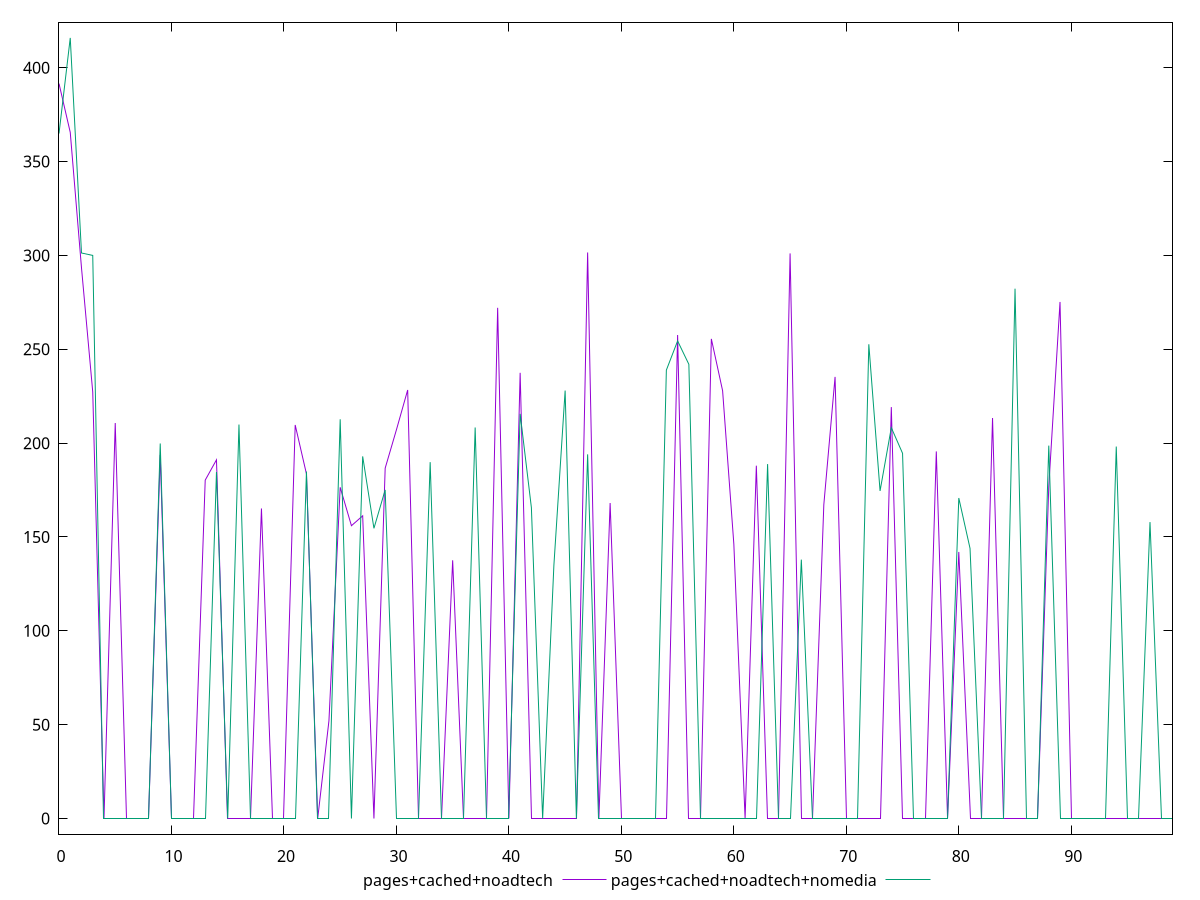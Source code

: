 reset

$pagesCachedNoadtech <<EOF
0 391.564
1 365.578
2 293.37000036239624
3 227.27400016784668
4 0
5 210.7209997177124
6 0
7 0
8 0
9 193.71399974822998
10 0
11 0
12 0
13 180.28900003433228
14 191.09200048446655
15 0
16 0
17 0
18 165.1859998703003
19 0
20 0
21 209.67300033569336
22 183.6050000190735
23 0
24 52.07099962234497
25 176.46799993515015
26 156.003999710083
27 161.27899980545044
28 0
29 186.66600036621094
30 207.1100001335144
31 228.31800031661987
32 0
33 0
34 0
35 137.56399965286255
36 0
37 0
38 0
39 272.10200023651123
40 0
41 237.4630002975464
42 0
43 0
44 0
45 0
46 0
47 301.576
48 0
49 168.106999874115
50 0
51 0
52 0
53 0
54 0
55 257.62099981307983
56 0
57 0
58 255.53899955749512
59 227.92300033569336
60 146.16099977493286
61 0
62 188
63 0
64 0
65 301.082
66 0
67 0
68 167.22699975967407
69 235.2970004081726
70 0
71 0
72 0
73 0
74 219.2039999961853
75 0
76 0
77 0
78 195.5829997062683
79 0
80 142.02399969100952
81 0
82 0
83 213.39000034332275
84 0
85 0
86 0
87 0
88 176.86100006103516
89 275.21799993515015
90 0
91 0
92 0
93 0
94 0
95 0
96 0
97 0
98 0
99 0
EOF

$pagesCachedNoadtechNomedia <<EOF
0 364.956
1 415.898
2 301.31
3 300
4 0
5 0
6 0
7 0
8 0
9 199.80400037765503
10 0
11 0
12 0
13 0
14 184.6139998435974
15 0
16 209.8919997215271
17 0
18 0
19 0
20 0
21 0
22 184.86800003051758
23 0
24 0
25 212.7220001220703
26 0
27 192.9390001296997
28 154.61100006103516
29 175.08600044250488
30 0
31 0
32 0
33 189.88100004196167
34 0
35 0
36 0
37 208.3470001220703
38 0
39 0
40 0
41 215.60300016403198
42 165.63100004196167
43 0
44 134.88499975204468
45 228.02299976348877
46 0
47 194.02399969100952
48 0
49 0
50 0
51 0
52 0
53 0
54 238.9099998474121
55 254.44199991226196
56 241.98999977111816
57 0
58 0
59 0
60 0
61 0
62 0
63 188.8230004310608
64 0
65 0
66 137.94799995422363
67 0
68 0
69 0
70 0
71 0
72 252.67799997329712
73 174.5339994430542
74 208.23499965667725
75 194.57999992370605
76 0
77 0
78 0
79 0
80 170.7630000114441
81 143.9020004272461
82 0
83 0
84 0
85 282.29699993133545
86 0
87 0
88 198.66899967193604
89 0
90 0
91 0
92 0
93 0
94 198.19299983978271
95 0
96 0
97 157.9370002746582
98 0
99 0
EOF

set key outside below
set xrange [0:99]
set yrange [-8.317960000000001:424.21596000000005]
set trange [-8.317960000000001:424.21596000000005]
set terminal svg size 640, 520 enhanced background rgb 'white'
set output "report_00017_2021-02-10T15-08-03.406Z/uses-rel-preconnect/comparison/line/2_vs_3.svg"

plot $pagesCachedNoadtech title "pages+cached+noadtech" with line, \
     $pagesCachedNoadtechNomedia title "pages+cached+noadtech+nomedia" with line

reset
